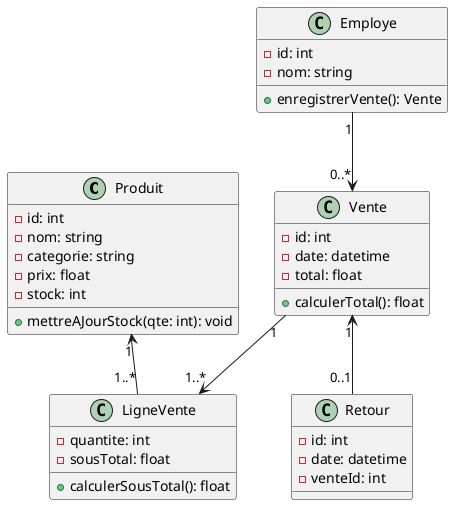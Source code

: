 @startuml class-pos

class Produit {
  - id: int
  - nom: string
  - categorie: string
  - prix: float
  - stock: int
  + mettreAJourStock(qte: int): void
}

class Vente {
  - id: int
  - date: datetime
  - total: float
  + calculerTotal(): float
}

class LigneVente {
  - quantite: int
  - sousTotal: float
  + calculerSousTotal(): float
}

class Retour {
  - id: int
  - date: datetime
  - venteId: int
}

class Employe {
  - id: int
  - nom: string
  + enregistrerVente(): Vente
}

Produit "1" <-- "1..*" LigneVente
Vente "1" --> "1..*" LigneVente
Vente "1" <-- "0..1" Retour
Employe "1" --> "0..*" Vente

@enduml
